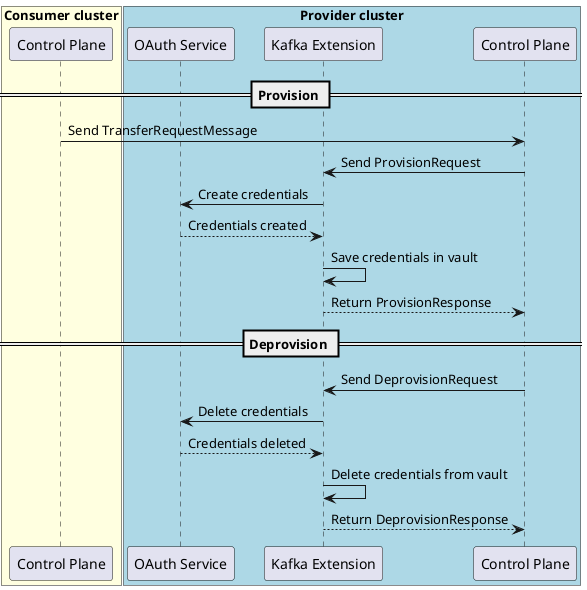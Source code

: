 @startuml
/'
SPDX-License-Identifier: CC-BY-4.0
SPDX-FileCopyrightText: (c) 2025 Cofinity-X GmbH
'/
box "Consumer cluster" #LightYellow
    participant "Control Plane" as ConsumerCP
end box

box "Provider cluster" #LightBlue
    participant "OAuth Service" as OAuth2
    participant "Kafka Extension" as ProviderKE
    participant "Control Plane"  as ProviderCP
end box

== Provision ==
ConsumerCP -> ProviderCP : Send TransferRequestMessage
ProviderCP -> ProviderKE : Send ProvisionRequest
ProviderKE -> OAuth2 : Create credentials
ProviderKE <-- OAuth2 : Credentials created
ProviderKE -> ProviderKE : Save credentials in vault
ProviderCP <-- ProviderKE : Return ProvisionResponse

== Deprovision ==
ProviderCP -> ProviderKE : Send DeprovisionRequest
ProviderKE -> OAuth2 : Delete credentials
ProviderKE <-- OAuth2 : Credentials deleted
ProviderKE -> ProviderKE : Delete credentials from vault
ProviderCP <-- ProviderKE : Return DeprovisionResponse
@enduml